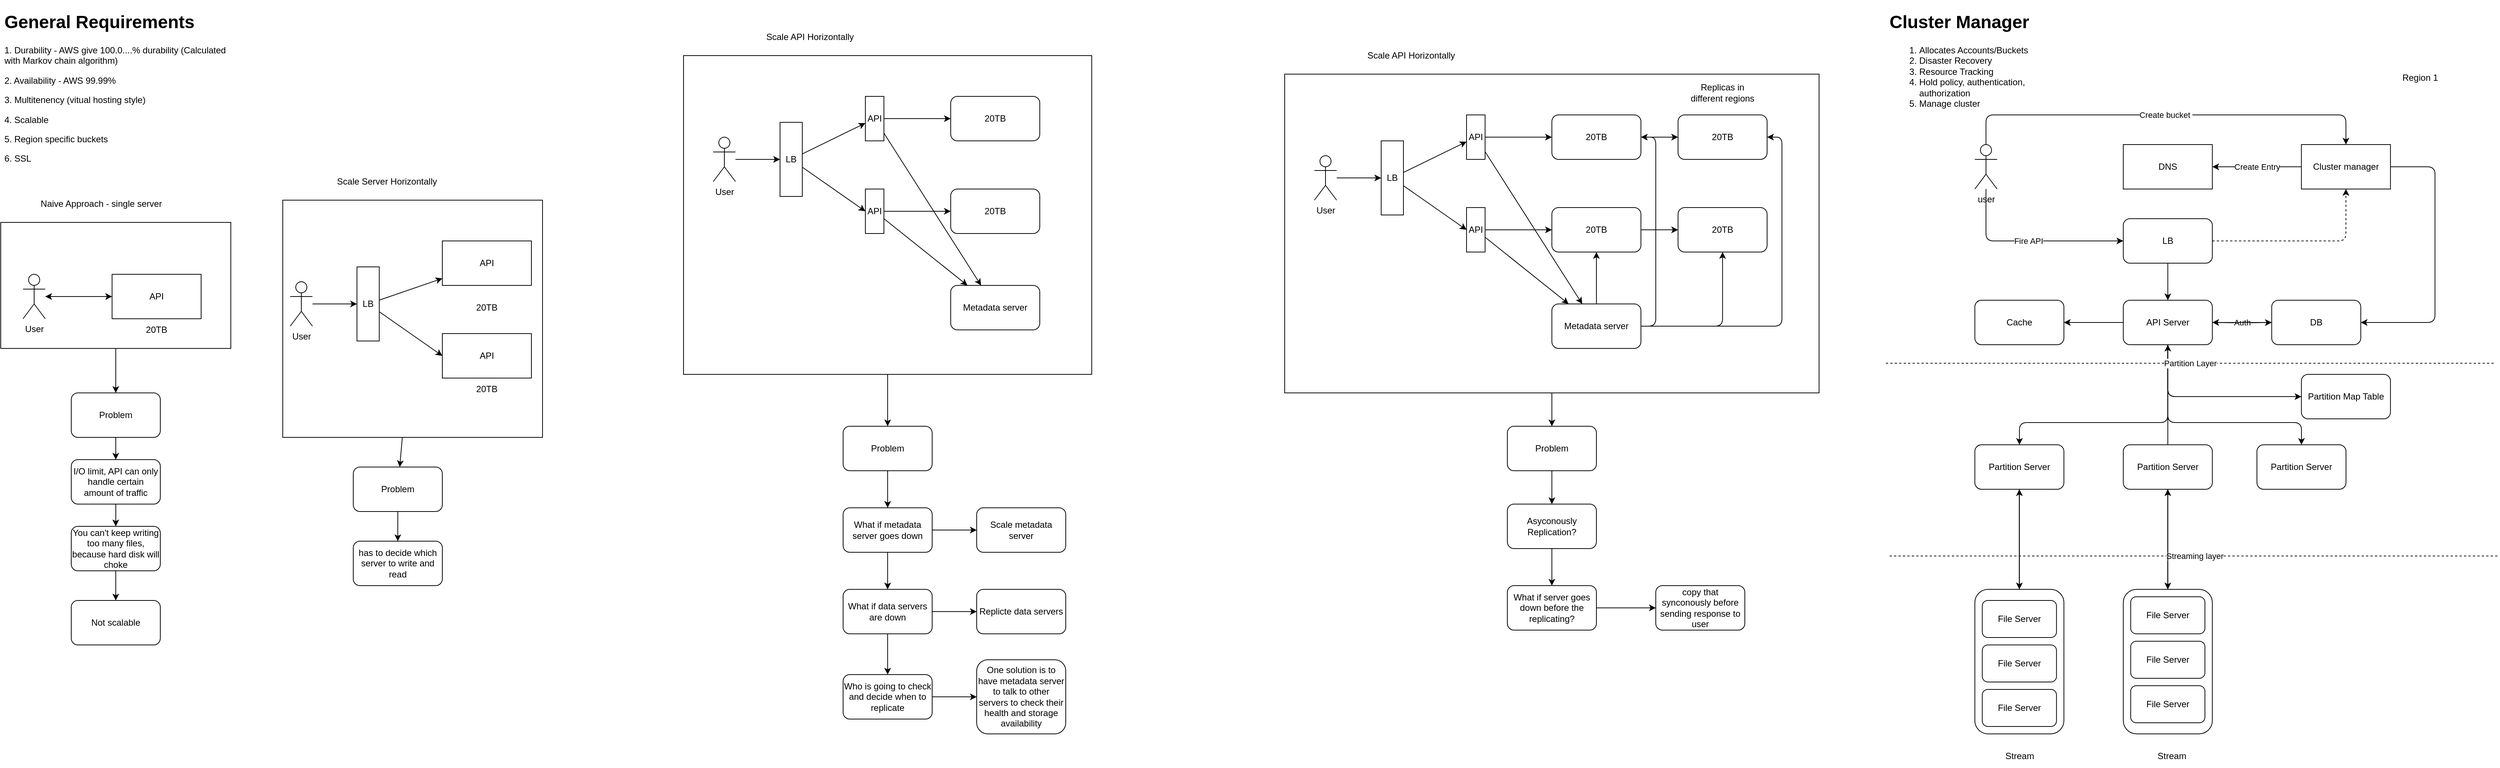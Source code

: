 <mxfile>
    <diagram id="O52NRSgDn_7xMt8dhN1Z" name="Page-1">
        <mxGraphModel dx="800" dy="737" grid="1" gridSize="10" guides="1" tooltips="1" connect="1" arrows="1" fold="1" page="1" pageScale="1" pageWidth="850" pageHeight="1100" math="0" shadow="0">
            <root>
                <mxCell id="0"/>
                <mxCell id="1" parent="0"/>
                <mxCell id="16" style="edgeStyle=none;html=1;" edge="1" parent="1" source="14" target="13">
                    <mxGeometry relative="1" as="geometry"/>
                </mxCell>
                <mxCell id="14" value="" style="rounded=0;whiteSpace=wrap;html=1;" vertex="1" parent="1">
                    <mxGeometry x="20" y="310" width="310" height="170" as="geometry"/>
                </mxCell>
                <mxCell id="2" value="&lt;h1&gt;General Requirements&lt;/h1&gt;&lt;p&gt;1. Durability - AWS give 100.0....% durability (Calculated with Markov chain algorithm)&lt;/p&gt;&lt;p&gt;2. Availability - AWS 99.99%&lt;/p&gt;&lt;p&gt;3. Multitenency (vitual hosting style)&lt;/p&gt;&lt;p&gt;4. Scalable&lt;/p&gt;&lt;p&gt;5. Region specific buckets&lt;/p&gt;&lt;p&gt;6. SSL&lt;/p&gt;" style="text;html=1;strokeColor=none;fillColor=none;spacing=5;spacingTop=-20;whiteSpace=wrap;overflow=hidden;rounded=0;" vertex="1" parent="1">
                    <mxGeometry x="20" y="20" width="310" height="230" as="geometry"/>
                </mxCell>
                <mxCell id="7" value="User" style="shape=umlActor;verticalLabelPosition=bottom;verticalAlign=top;html=1;outlineConnect=0;" vertex="1" parent="1">
                    <mxGeometry x="50" y="380" width="30" height="60" as="geometry"/>
                </mxCell>
                <mxCell id="10" value="API" style="rounded=0;whiteSpace=wrap;html=1;" vertex="1" parent="1">
                    <mxGeometry x="170" y="380" width="120" height="60" as="geometry"/>
                </mxCell>
                <mxCell id="11" value="" style="endArrow=classic;startArrow=classic;html=1;entryX=0;entryY=0.5;entryDx=0;entryDy=0;" edge="1" parent="1" source="7" target="10">
                    <mxGeometry width="50" height="50" relative="1" as="geometry">
                        <mxPoint x="530" y="460" as="sourcePoint"/>
                        <mxPoint x="580" y="410" as="targetPoint"/>
                    </mxGeometry>
                </mxCell>
                <mxCell id="18" value="" style="edgeStyle=none;html=1;" edge="1" parent="1" source="13" target="17">
                    <mxGeometry relative="1" as="geometry"/>
                </mxCell>
                <mxCell id="13" value="Problem" style="rounded=1;whiteSpace=wrap;html=1;" vertex="1" parent="1">
                    <mxGeometry x="115" y="540" width="120" height="60" as="geometry"/>
                </mxCell>
                <mxCell id="15" value="20TB" style="text;html=1;strokeColor=none;fillColor=none;align=center;verticalAlign=middle;whiteSpace=wrap;rounded=0;" vertex="1" parent="1">
                    <mxGeometry x="200" y="440" width="60" height="30" as="geometry"/>
                </mxCell>
                <mxCell id="21" style="edgeStyle=none;html=1;" edge="1" parent="1" source="17" target="20">
                    <mxGeometry relative="1" as="geometry"/>
                </mxCell>
                <mxCell id="17" value="I/O limit, API can only handle certain amount of traffic" style="whiteSpace=wrap;html=1;rounded=1;" vertex="1" parent="1">
                    <mxGeometry x="115" y="630" width="120" height="60" as="geometry"/>
                </mxCell>
                <mxCell id="19" value="Naive Approach - single server" style="text;html=1;align=center;verticalAlign=middle;resizable=0;points=[];autosize=1;strokeColor=none;fillColor=none;" vertex="1" parent="1">
                    <mxGeometry x="60" y="270" width="190" height="30" as="geometry"/>
                </mxCell>
                <mxCell id="24" style="edgeStyle=none;html=1;" edge="1" parent="1" source="20" target="23">
                    <mxGeometry relative="1" as="geometry"/>
                </mxCell>
                <mxCell id="20" value="You can't keep writing too many files, because hard disk will choke" style="rounded=1;whiteSpace=wrap;html=1;" vertex="1" parent="1">
                    <mxGeometry x="115" y="720" width="120" height="60" as="geometry"/>
                </mxCell>
                <mxCell id="23" value="Not scalable" style="rounded=1;whiteSpace=wrap;html=1;" vertex="1" parent="1">
                    <mxGeometry x="115" y="820" width="120" height="60" as="geometry"/>
                </mxCell>
                <mxCell id="35" style="edgeStyle=none;html=1;" edge="1" parent="1" source="25" target="34">
                    <mxGeometry relative="1" as="geometry"/>
                </mxCell>
                <mxCell id="25" value="" style="rounded=0;whiteSpace=wrap;html=1;" vertex="1" parent="1">
                    <mxGeometry x="400" y="280" width="350" height="320" as="geometry"/>
                </mxCell>
                <mxCell id="39" style="edgeStyle=none;html=1;" edge="1" parent="1" source="26" target="38">
                    <mxGeometry relative="1" as="geometry"/>
                </mxCell>
                <mxCell id="26" value="User" style="shape=umlActor;verticalLabelPosition=bottom;verticalAlign=top;html=1;outlineConnect=0;" vertex="1" parent="1">
                    <mxGeometry x="410" y="390" width="30" height="60" as="geometry"/>
                </mxCell>
                <mxCell id="27" value="API" style="rounded=0;whiteSpace=wrap;html=1;" vertex="1" parent="1">
                    <mxGeometry x="615" y="335" width="120" height="60" as="geometry"/>
                </mxCell>
                <mxCell id="29" value="20TB" style="text;html=1;strokeColor=none;fillColor=none;align=center;verticalAlign=middle;whiteSpace=wrap;rounded=0;" vertex="1" parent="1">
                    <mxGeometry x="645" y="410" width="60" height="30" as="geometry"/>
                </mxCell>
                <mxCell id="30" value="Scale Server Horizontally" style="text;html=1;align=center;verticalAlign=middle;resizable=0;points=[];autosize=1;strokeColor=none;fillColor=none;" vertex="1" parent="1">
                    <mxGeometry x="460" y="240" width="160" height="30" as="geometry"/>
                </mxCell>
                <mxCell id="31" value="API" style="rounded=0;whiteSpace=wrap;html=1;" vertex="1" parent="1">
                    <mxGeometry x="615" y="460" width="120" height="60" as="geometry"/>
                </mxCell>
                <mxCell id="33" value="20TB" style="text;html=1;strokeColor=none;fillColor=none;align=center;verticalAlign=middle;whiteSpace=wrap;rounded=0;" vertex="1" parent="1">
                    <mxGeometry x="645" y="520" width="60" height="30" as="geometry"/>
                </mxCell>
                <mxCell id="37" style="edgeStyle=none;html=1;" edge="1" parent="1" source="34" target="36">
                    <mxGeometry relative="1" as="geometry"/>
                </mxCell>
                <mxCell id="34" value="Problem" style="rounded=1;whiteSpace=wrap;html=1;" vertex="1" parent="1">
                    <mxGeometry x="495" y="640" width="120" height="60" as="geometry"/>
                </mxCell>
                <mxCell id="36" value="has to decide which server to write and read" style="rounded=1;whiteSpace=wrap;html=1;" vertex="1" parent="1">
                    <mxGeometry x="495" y="740" width="120" height="60" as="geometry"/>
                </mxCell>
                <mxCell id="40" style="edgeStyle=none;html=1;" edge="1" parent="1" source="38" target="27">
                    <mxGeometry relative="1" as="geometry"/>
                </mxCell>
                <mxCell id="41" style="edgeStyle=none;html=1;entryX=0;entryY=0.5;entryDx=0;entryDy=0;" edge="1" parent="1" source="38" target="31">
                    <mxGeometry relative="1" as="geometry"/>
                </mxCell>
                <mxCell id="38" value="LB" style="rounded=0;whiteSpace=wrap;html=1;" vertex="1" parent="1">
                    <mxGeometry x="500" y="370" width="30" height="100" as="geometry"/>
                </mxCell>
                <mxCell id="43" style="edgeStyle=none;html=1;" edge="1" parent="1" source="44">
                    <mxGeometry relative="1" as="geometry">
                        <mxPoint x="1140.366" y="445" as="targetPoint"/>
                    </mxGeometry>
                </mxCell>
                <mxCell id="71" style="edgeStyle=orthogonalEdgeStyle;html=1;" edge="1" parent="1" source="44" target="70">
                    <mxGeometry relative="1" as="geometry"/>
                </mxCell>
                <mxCell id="44" value="" style="rounded=0;whiteSpace=wrap;html=1;" vertex="1" parent="1">
                    <mxGeometry x="940" y="85" width="550" height="430" as="geometry"/>
                </mxCell>
                <mxCell id="45" style="edgeStyle=none;html=1;" edge="1" parent="1" source="46" target="57">
                    <mxGeometry relative="1" as="geometry"/>
                </mxCell>
                <mxCell id="46" value="User" style="shape=umlActor;verticalLabelPosition=bottom;verticalAlign=top;html=1;outlineConnect=0;" vertex="1" parent="1">
                    <mxGeometry x="980" y="195" width="30" height="60" as="geometry"/>
                </mxCell>
                <mxCell id="64" style="edgeStyle=none;html=1;" edge="1" parent="1" source="47" target="61">
                    <mxGeometry relative="1" as="geometry"/>
                </mxCell>
                <mxCell id="68" style="edgeStyle=none;html=1;" edge="1" parent="1" source="47" target="67">
                    <mxGeometry relative="1" as="geometry"/>
                </mxCell>
                <mxCell id="47" value="API" style="rounded=0;whiteSpace=wrap;html=1;" vertex="1" parent="1">
                    <mxGeometry x="1185" y="140" width="25" height="60" as="geometry"/>
                </mxCell>
                <mxCell id="49" value="Scale API Horizontally" style="text;html=1;align=center;verticalAlign=middle;resizable=0;points=[];autosize=1;strokeColor=none;fillColor=none;" vertex="1" parent="1">
                    <mxGeometry x="1040" y="45" width="140" height="30" as="geometry"/>
                </mxCell>
                <mxCell id="65" style="edgeStyle=none;html=1;" edge="1" parent="1" source="50" target="62">
                    <mxGeometry relative="1" as="geometry"/>
                </mxCell>
                <mxCell id="69" style="edgeStyle=none;html=1;" edge="1" parent="1" source="50" target="67">
                    <mxGeometry relative="1" as="geometry"/>
                </mxCell>
                <mxCell id="50" value="API" style="rounded=0;whiteSpace=wrap;html=1;" vertex="1" parent="1">
                    <mxGeometry x="1185" y="265" width="25" height="60" as="geometry"/>
                </mxCell>
                <mxCell id="55" style="edgeStyle=none;html=1;" edge="1" parent="1" source="57" target="47">
                    <mxGeometry relative="1" as="geometry"/>
                </mxCell>
                <mxCell id="56" style="edgeStyle=none;html=1;entryX=0;entryY=0.5;entryDx=0;entryDy=0;" edge="1" parent="1" source="57" target="50">
                    <mxGeometry relative="1" as="geometry"/>
                </mxCell>
                <mxCell id="57" value="LB" style="rounded=0;whiteSpace=wrap;html=1;" vertex="1" parent="1">
                    <mxGeometry x="1070" y="175" width="30" height="100" as="geometry"/>
                </mxCell>
                <mxCell id="61" value="20TB" style="rounded=1;whiteSpace=wrap;html=1;" vertex="1" parent="1">
                    <mxGeometry x="1300" y="140" width="120" height="60" as="geometry"/>
                </mxCell>
                <mxCell id="62" value="20TB" style="rounded=1;whiteSpace=wrap;html=1;" vertex="1" parent="1">
                    <mxGeometry x="1300" y="265" width="120" height="60" as="geometry"/>
                </mxCell>
                <mxCell id="67" value="Metadata server" style="rounded=1;whiteSpace=wrap;html=1;" vertex="1" parent="1">
                    <mxGeometry x="1300" y="395" width="120" height="60" as="geometry"/>
                </mxCell>
                <mxCell id="73" value="" style="edgeStyle=orthogonalEdgeStyle;html=1;" edge="1" parent="1" source="70" target="72">
                    <mxGeometry relative="1" as="geometry"/>
                </mxCell>
                <mxCell id="70" value="Problem" style="rounded=1;whiteSpace=wrap;html=1;" vertex="1" parent="1">
                    <mxGeometry x="1155" y="585" width="120" height="60" as="geometry"/>
                </mxCell>
                <mxCell id="75" value="" style="edgeStyle=orthogonalEdgeStyle;html=1;" edge="1" parent="1" source="72" target="74">
                    <mxGeometry relative="1" as="geometry"/>
                </mxCell>
                <mxCell id="77" value="" style="edgeStyle=orthogonalEdgeStyle;html=1;" edge="1" parent="1" source="72" target="76">
                    <mxGeometry relative="1" as="geometry"/>
                </mxCell>
                <mxCell id="72" value="What if metadata server goes down" style="whiteSpace=wrap;html=1;rounded=1;" vertex="1" parent="1">
                    <mxGeometry x="1155" y="695" width="120" height="60" as="geometry"/>
                </mxCell>
                <mxCell id="74" value="Scale metadata server" style="whiteSpace=wrap;html=1;rounded=1;" vertex="1" parent="1">
                    <mxGeometry x="1335" y="695" width="120" height="60" as="geometry"/>
                </mxCell>
                <mxCell id="79" value="" style="edgeStyle=orthogonalEdgeStyle;html=1;" edge="1" parent="1" source="76" target="78">
                    <mxGeometry relative="1" as="geometry"/>
                </mxCell>
                <mxCell id="81" value="" style="edgeStyle=orthogonalEdgeStyle;html=1;" edge="1" parent="1" source="76" target="80">
                    <mxGeometry relative="1" as="geometry"/>
                </mxCell>
                <mxCell id="76" value="What if data servers are down" style="whiteSpace=wrap;html=1;rounded=1;" vertex="1" parent="1">
                    <mxGeometry x="1155" y="805" width="120" height="60" as="geometry"/>
                </mxCell>
                <mxCell id="78" value="Replicte data servers" style="whiteSpace=wrap;html=1;rounded=1;" vertex="1" parent="1">
                    <mxGeometry x="1335" y="805" width="120" height="60" as="geometry"/>
                </mxCell>
                <mxCell id="83" value="" style="edgeStyle=orthogonalEdgeStyle;html=1;" edge="1" parent="1" source="80" target="82">
                    <mxGeometry relative="1" as="geometry"/>
                </mxCell>
                <mxCell id="80" value="Who is going to check and decide when to replicate" style="whiteSpace=wrap;html=1;rounded=1;" vertex="1" parent="1">
                    <mxGeometry x="1155" y="920" width="120" height="60" as="geometry"/>
                </mxCell>
                <mxCell id="82" value="One solution is to have metadata server to talk to other servers to check their health and storage availability" style="whiteSpace=wrap;html=1;rounded=1;" vertex="1" parent="1">
                    <mxGeometry x="1335" y="900" width="120" height="100" as="geometry"/>
                </mxCell>
                <mxCell id="85" style="edgeStyle=none;html=1;" edge="1" parent="1" source="86">
                    <mxGeometry relative="1" as="geometry">
                        <mxPoint x="1950.366" y="470" as="targetPoint"/>
                    </mxGeometry>
                </mxCell>
                <mxCell id="112" style="edgeStyle=orthogonalEdgeStyle;html=1;" edge="1" parent="1" source="86" target="111">
                    <mxGeometry relative="1" as="geometry"/>
                </mxCell>
                <mxCell id="86" value="" style="rounded=0;whiteSpace=wrap;html=1;" vertex="1" parent="1">
                    <mxGeometry x="1750" y="110" width="720" height="430" as="geometry"/>
                </mxCell>
                <mxCell id="87" style="edgeStyle=none;html=1;" edge="1" parent="1" source="88" target="98">
                    <mxGeometry relative="1" as="geometry"/>
                </mxCell>
                <mxCell id="88" value="User" style="shape=umlActor;verticalLabelPosition=bottom;verticalAlign=top;html=1;outlineConnect=0;" vertex="1" parent="1">
                    <mxGeometry x="1790" y="220" width="30" height="60" as="geometry"/>
                </mxCell>
                <mxCell id="89" style="edgeStyle=none;html=1;" edge="1" parent="1" source="91" target="99">
                    <mxGeometry relative="1" as="geometry"/>
                </mxCell>
                <mxCell id="90" style="edgeStyle=none;html=1;" edge="1" parent="1" source="91" target="101">
                    <mxGeometry relative="1" as="geometry"/>
                </mxCell>
                <mxCell id="91" value="API" style="rounded=0;whiteSpace=wrap;html=1;" vertex="1" parent="1">
                    <mxGeometry x="1995" y="165" width="25" height="60" as="geometry"/>
                </mxCell>
                <mxCell id="92" value="Scale API Horizontally" style="text;html=1;align=center;verticalAlign=middle;resizable=0;points=[];autosize=1;strokeColor=none;fillColor=none;" vertex="1" parent="1">
                    <mxGeometry x="1850" y="70" width="140" height="30" as="geometry"/>
                </mxCell>
                <mxCell id="93" style="edgeStyle=none;html=1;" edge="1" parent="1" source="95" target="100">
                    <mxGeometry relative="1" as="geometry"/>
                </mxCell>
                <mxCell id="94" style="edgeStyle=none;html=1;" edge="1" parent="1" source="95" target="101">
                    <mxGeometry relative="1" as="geometry"/>
                </mxCell>
                <mxCell id="95" value="API" style="rounded=0;whiteSpace=wrap;html=1;" vertex="1" parent="1">
                    <mxGeometry x="1995" y="290" width="25" height="60" as="geometry"/>
                </mxCell>
                <mxCell id="96" style="edgeStyle=none;html=1;" edge="1" parent="1" source="98" target="91">
                    <mxGeometry relative="1" as="geometry"/>
                </mxCell>
                <mxCell id="97" style="edgeStyle=none;html=1;entryX=0;entryY=0.5;entryDx=0;entryDy=0;" edge="1" parent="1" source="98" target="95">
                    <mxGeometry relative="1" as="geometry"/>
                </mxCell>
                <mxCell id="98" value="LB" style="rounded=0;whiteSpace=wrap;html=1;" vertex="1" parent="1">
                    <mxGeometry x="1880" y="200" width="30" height="100" as="geometry"/>
                </mxCell>
                <mxCell id="104" style="edgeStyle=orthogonalEdgeStyle;html=1;" edge="1" parent="1" source="99" target="103">
                    <mxGeometry relative="1" as="geometry"/>
                </mxCell>
                <mxCell id="99" value="20TB" style="rounded=1;whiteSpace=wrap;html=1;" vertex="1" parent="1">
                    <mxGeometry x="2110" y="165" width="120" height="60" as="geometry"/>
                </mxCell>
                <mxCell id="105" style="edgeStyle=orthogonalEdgeStyle;html=1;" edge="1" parent="1" source="100" target="102">
                    <mxGeometry relative="1" as="geometry"/>
                </mxCell>
                <mxCell id="100" value="20TB" style="rounded=1;whiteSpace=wrap;html=1;" vertex="1" parent="1">
                    <mxGeometry x="2110" y="290" width="120" height="60" as="geometry"/>
                </mxCell>
                <mxCell id="106" style="edgeStyle=orthogonalEdgeStyle;html=1;" edge="1" parent="1" source="101" target="100">
                    <mxGeometry relative="1" as="geometry"/>
                </mxCell>
                <mxCell id="107" style="edgeStyle=orthogonalEdgeStyle;html=1;" edge="1" parent="1" source="101" target="99">
                    <mxGeometry relative="1" as="geometry">
                        <Array as="points">
                            <mxPoint x="2250" y="450"/>
                            <mxPoint x="2250" y="195"/>
                        </Array>
                    </mxGeometry>
                </mxCell>
                <mxCell id="108" style="edgeStyle=orthogonalEdgeStyle;html=1;" edge="1" parent="1" source="101" target="102">
                    <mxGeometry relative="1" as="geometry"/>
                </mxCell>
                <mxCell id="109" style="edgeStyle=orthogonalEdgeStyle;html=1;" edge="1" parent="1" source="101" target="103">
                    <mxGeometry relative="1" as="geometry">
                        <Array as="points">
                            <mxPoint x="2420" y="450"/>
                            <mxPoint x="2420" y="195"/>
                        </Array>
                    </mxGeometry>
                </mxCell>
                <mxCell id="101" value="Metadata server" style="rounded=1;whiteSpace=wrap;html=1;" vertex="1" parent="1">
                    <mxGeometry x="2110" y="420" width="120" height="60" as="geometry"/>
                </mxCell>
                <mxCell id="102" value="20TB" style="rounded=1;whiteSpace=wrap;html=1;" vertex="1" parent="1">
                    <mxGeometry x="2280" y="290" width="120" height="60" as="geometry"/>
                </mxCell>
                <mxCell id="103" value="20TB" style="rounded=1;whiteSpace=wrap;html=1;" vertex="1" parent="1">
                    <mxGeometry x="2280" y="165" width="120" height="60" as="geometry"/>
                </mxCell>
                <mxCell id="110" value="Replicas in different regions" style="text;html=1;strokeColor=none;fillColor=none;align=center;verticalAlign=middle;whiteSpace=wrap;rounded=0;" vertex="1" parent="1">
                    <mxGeometry x="2295" y="120" width="90" height="30" as="geometry"/>
                </mxCell>
                <mxCell id="114" value="" style="edgeStyle=orthogonalEdgeStyle;html=1;" edge="1" parent="1" source="111" target="113">
                    <mxGeometry relative="1" as="geometry"/>
                </mxCell>
                <mxCell id="111" value="Problem" style="rounded=1;whiteSpace=wrap;html=1;" vertex="1" parent="1">
                    <mxGeometry x="2050" y="585" width="120" height="60" as="geometry"/>
                </mxCell>
                <mxCell id="116" value="" style="edgeStyle=orthogonalEdgeStyle;html=1;" edge="1" parent="1" source="113" target="115">
                    <mxGeometry relative="1" as="geometry"/>
                </mxCell>
                <mxCell id="113" value="Asyconously Replication?" style="whiteSpace=wrap;html=1;rounded=1;" vertex="1" parent="1">
                    <mxGeometry x="2050" y="690" width="120" height="60" as="geometry"/>
                </mxCell>
                <mxCell id="118" value="" style="edgeStyle=orthogonalEdgeStyle;html=1;" edge="1" parent="1" source="115" target="117">
                    <mxGeometry relative="1" as="geometry"/>
                </mxCell>
                <mxCell id="115" value="What if server goes down before the replicating?" style="whiteSpace=wrap;html=1;rounded=1;" vertex="1" parent="1">
                    <mxGeometry x="2050" y="800" width="120" height="60" as="geometry"/>
                </mxCell>
                <mxCell id="117" value="copy that synconously before sending response to user" style="whiteSpace=wrap;html=1;rounded=1;" vertex="1" parent="1">
                    <mxGeometry x="2250" y="800" width="120" height="60" as="geometry"/>
                </mxCell>
                <mxCell id="122" value="Create bucket&amp;nbsp;" style="edgeStyle=orthogonalEdgeStyle;html=1;" edge="1" parent="1" source="119" target="121">
                    <mxGeometry relative="1" as="geometry">
                        <Array as="points">
                            <mxPoint x="2694.91" y="165"/>
                            <mxPoint x="3179.91" y="165"/>
                        </Array>
                    </mxGeometry>
                </mxCell>
                <mxCell id="127" value="Fire API" style="edgeStyle=orthogonalEdgeStyle;html=1;" edge="1" parent="1" source="119" target="128">
                    <mxGeometry relative="1" as="geometry">
                        <mxPoint x="2804.91" y="295" as="targetPoint"/>
                        <Array as="points">
                            <mxPoint x="2694.91" y="335"/>
                        </Array>
                    </mxGeometry>
                </mxCell>
                <mxCell id="119" value="user" style="shape=umlActor;verticalLabelPosition=bottom;verticalAlign=top;html=1;outlineConnect=0;" vertex="1" parent="1">
                    <mxGeometry x="2679.91" y="205" width="30" height="60" as="geometry"/>
                </mxCell>
                <mxCell id="120" value="Region 1" style="text;html=1;strokeColor=none;fillColor=none;align=center;verticalAlign=middle;whiteSpace=wrap;rounded=0;" vertex="1" parent="1">
                    <mxGeometry x="3250" y="100" width="60" height="30" as="geometry"/>
                </mxCell>
                <mxCell id="125" value="Create Entry" style="edgeStyle=orthogonalEdgeStyle;html=1;" edge="1" parent="1" source="121" target="124">
                    <mxGeometry relative="1" as="geometry"/>
                </mxCell>
                <mxCell id="139" style="edgeStyle=orthogonalEdgeStyle;html=1;" edge="1" parent="1" source="121" target="137">
                    <mxGeometry relative="1" as="geometry">
                        <Array as="points">
                            <mxPoint x="3299.91" y="235"/>
                            <mxPoint x="3299.91" y="445"/>
                        </Array>
                    </mxGeometry>
                </mxCell>
                <mxCell id="121" value="Cluster manager" style="rounded=0;whiteSpace=wrap;html=1;" vertex="1" parent="1">
                    <mxGeometry x="3119.91" y="205" width="120" height="60" as="geometry"/>
                </mxCell>
                <mxCell id="124" value="DNS" style="whiteSpace=wrap;html=1;rounded=0;" vertex="1" parent="1">
                    <mxGeometry x="2879.91" y="205" width="120" height="60" as="geometry"/>
                </mxCell>
                <mxCell id="131" style="edgeStyle=orthogonalEdgeStyle;html=1;dashed=1;" edge="1" parent="1" source="128" target="121">
                    <mxGeometry relative="1" as="geometry"/>
                </mxCell>
                <mxCell id="134" style="edgeStyle=orthogonalEdgeStyle;html=1;" edge="1" parent="1" source="128" target="133">
                    <mxGeometry relative="1" as="geometry"/>
                </mxCell>
                <mxCell id="128" value="LB" style="rounded=1;whiteSpace=wrap;html=1;" vertex="1" parent="1">
                    <mxGeometry x="2879.91" y="305" width="120" height="60" as="geometry"/>
                </mxCell>
                <mxCell id="132" value="&lt;h1&gt;Cluster Manager&lt;/h1&gt;&lt;div&gt;&lt;ol&gt;&lt;li&gt;&lt;span style=&quot;background-color: initial;&quot;&gt;Allocates Accounts/Buckets&lt;/span&gt;&lt;/li&gt;&lt;li&gt;Disaster Recovery&lt;/li&gt;&lt;li&gt;&lt;span style=&quot;background-color: initial;&quot;&gt;Resource Tracking&lt;/span&gt;&lt;/li&gt;&lt;li&gt;&lt;span style=&quot;background-color: initial;&quot;&gt;Hold policy, authentication, authorization&lt;/span&gt;&lt;/li&gt;&lt;li&gt;&lt;span style=&quot;background-color: initial;&quot;&gt;Manage cluster&lt;/span&gt;&lt;/li&gt;&lt;/ol&gt;&lt;/div&gt;" style="text;html=1;strokeColor=none;fillColor=none;spacing=5;spacingTop=-20;whiteSpace=wrap;overflow=hidden;rounded=0;" vertex="1" parent="1">
                    <mxGeometry x="2560" y="20" width="200" height="170" as="geometry"/>
                </mxCell>
                <mxCell id="136" value="" style="edgeStyle=orthogonalEdgeStyle;html=1;" edge="1" parent="1" source="133" target="135">
                    <mxGeometry relative="1" as="geometry"/>
                </mxCell>
                <mxCell id="138" value="Auth" style="edgeStyle=orthogonalEdgeStyle;html=1;" edge="1" parent="1" target="137">
                    <mxGeometry relative="1" as="geometry">
                        <mxPoint x="3000" y="445" as="sourcePoint"/>
                    </mxGeometry>
                </mxCell>
                <mxCell id="150" style="edgeStyle=orthogonalEdgeStyle;html=1;entryX=0.5;entryY=0.5;entryDx=0;entryDy=0;entryPerimeter=0;" edge="1" parent="1" source="133" target="147">
                    <mxGeometry relative="1" as="geometry"/>
                </mxCell>
                <mxCell id="151" style="edgeStyle=orthogonalEdgeStyle;html=1;" edge="1" parent="1" source="133" target="148">
                    <mxGeometry relative="1" as="geometry">
                        <Array as="points">
                            <mxPoint x="2940" y="580"/>
                            <mxPoint x="2740" y="580"/>
                        </Array>
                    </mxGeometry>
                </mxCell>
                <mxCell id="152" style="edgeStyle=orthogonalEdgeStyle;html=1;" edge="1" parent="1" source="133" target="141">
                    <mxGeometry relative="1" as="geometry">
                        <Array as="points">
                            <mxPoint x="2940" y="545"/>
                        </Array>
                    </mxGeometry>
                </mxCell>
                <mxCell id="153" style="edgeStyle=orthogonalEdgeStyle;html=1;" edge="1" parent="1" source="133" target="149">
                    <mxGeometry relative="1" as="geometry">
                        <Array as="points">
                            <mxPoint x="2940" y="580"/>
                            <mxPoint x="3120" y="580"/>
                        </Array>
                    </mxGeometry>
                </mxCell>
                <mxCell id="133" value="API Server" style="rounded=1;whiteSpace=wrap;html=1;" vertex="1" parent="1">
                    <mxGeometry x="2879.91" y="415" width="120" height="60" as="geometry"/>
                </mxCell>
                <mxCell id="135" value="Cache" style="whiteSpace=wrap;html=1;rounded=1;" vertex="1" parent="1">
                    <mxGeometry x="2679.91" y="415" width="120" height="60" as="geometry"/>
                </mxCell>
                <mxCell id="140" style="edgeStyle=orthogonalEdgeStyle;html=1;" edge="1" parent="1" source="137" target="133">
                    <mxGeometry relative="1" as="geometry"/>
                </mxCell>
                <mxCell id="137" value="DB" style="whiteSpace=wrap;html=1;rounded=1;" vertex="1" parent="1">
                    <mxGeometry x="3079.91" y="415" width="120" height="60" as="geometry"/>
                </mxCell>
                <mxCell id="145" style="edgeStyle=orthogonalEdgeStyle;html=1;entryX=0.5;entryY=1;entryDx=0;entryDy=0;" edge="1" parent="1" source="141" target="133">
                    <mxGeometry relative="1" as="geometry"/>
                </mxCell>
                <mxCell id="141" value="Partition Map Table" style="rounded=1;whiteSpace=wrap;html=1;" vertex="1" parent="1">
                    <mxGeometry x="3119.91" y="515" width="120" height="60" as="geometry"/>
                </mxCell>
                <mxCell id="146" value="Partition Layer" style="endArrow=none;dashed=1;html=1;" edge="1" parent="1">
                    <mxGeometry width="50" height="50" relative="1" as="geometry">
                        <mxPoint x="2560" y="500" as="sourcePoint"/>
                        <mxPoint x="3380" y="500" as="targetPoint"/>
                    </mxGeometry>
                </mxCell>
                <mxCell id="167" style="edgeStyle=orthogonalEdgeStyle;html=1;" edge="1" parent="1" source="147" target="163">
                    <mxGeometry relative="1" as="geometry"/>
                </mxCell>
                <mxCell id="173" style="edgeStyle=orthogonalEdgeStyle;html=1;entryX=0.5;entryY=0;entryDx=0;entryDy=0;" edge="1" parent="1" source="147" target="162">
                    <mxGeometry relative="1" as="geometry"/>
                </mxCell>
                <mxCell id="147" value="Partition Server" style="rounded=1;whiteSpace=wrap;html=1;" vertex="1" parent="1">
                    <mxGeometry x="2879.91" y="610" width="120" height="60" as="geometry"/>
                </mxCell>
                <mxCell id="166" style="edgeStyle=orthogonalEdgeStyle;html=1;" edge="1" parent="1" source="148" target="159">
                    <mxGeometry relative="1" as="geometry"/>
                </mxCell>
                <mxCell id="172" style="edgeStyle=orthogonalEdgeStyle;html=1;" edge="1" parent="1" source="148" target="158">
                    <mxGeometry relative="1" as="geometry"/>
                </mxCell>
                <mxCell id="148" value="Partition Server" style="rounded=1;whiteSpace=wrap;html=1;" vertex="1" parent="1">
                    <mxGeometry x="2679.91" y="610" width="120" height="60" as="geometry"/>
                </mxCell>
                <mxCell id="149" value="Partition Server" style="rounded=1;whiteSpace=wrap;html=1;" vertex="1" parent="1">
                    <mxGeometry x="3060" y="610" width="120" height="60" as="geometry"/>
                </mxCell>
                <mxCell id="157" value="Streaming layer" style="endArrow=none;dashed=1;html=1;" edge="1" parent="1">
                    <mxGeometry x="0.001" width="50" height="50" relative="1" as="geometry">
                        <mxPoint x="2565" y="760" as="sourcePoint"/>
                        <mxPoint x="3385" y="760" as="targetPoint"/>
                        <mxPoint as="offset"/>
                    </mxGeometry>
                </mxCell>
                <mxCell id="168" style="edgeStyle=orthogonalEdgeStyle;html=1;" edge="1" parent="1" source="158" target="148">
                    <mxGeometry relative="1" as="geometry"/>
                </mxCell>
                <mxCell id="158" value="" style="rounded=1;whiteSpace=wrap;html=1;" vertex="1" parent="1">
                    <mxGeometry x="2679.91" y="805" width="120" height="195" as="geometry"/>
                </mxCell>
                <mxCell id="159" value="File Server" style="rounded=1;whiteSpace=wrap;html=1;" vertex="1" parent="1">
                    <mxGeometry x="2689.91" y="820" width="100" height="50" as="geometry"/>
                </mxCell>
                <mxCell id="160" value="File Server" style="rounded=1;whiteSpace=wrap;html=1;" vertex="1" parent="1">
                    <mxGeometry x="2689.91" y="880" width="100" height="50" as="geometry"/>
                </mxCell>
                <mxCell id="161" value="File Server" style="rounded=1;whiteSpace=wrap;html=1;" vertex="1" parent="1">
                    <mxGeometry x="2689.91" y="940" width="100" height="50" as="geometry"/>
                </mxCell>
                <mxCell id="169" style="edgeStyle=orthogonalEdgeStyle;html=1;entryX=0.5;entryY=1;entryDx=0;entryDy=0;" edge="1" parent="1" source="162" target="147">
                    <mxGeometry relative="1" as="geometry"/>
                </mxCell>
                <mxCell id="162" value="" style="rounded=1;whiteSpace=wrap;html=1;" vertex="1" parent="1">
                    <mxGeometry x="2879.91" y="805" width="120" height="195" as="geometry"/>
                </mxCell>
                <mxCell id="163" value="File Server" style="rounded=1;whiteSpace=wrap;html=1;" vertex="1" parent="1">
                    <mxGeometry x="2889.91" y="815" width="100" height="50" as="geometry"/>
                </mxCell>
                <mxCell id="164" value="File Server" style="rounded=1;whiteSpace=wrap;html=1;" vertex="1" parent="1">
                    <mxGeometry x="2889.91" y="875" width="100" height="50" as="geometry"/>
                </mxCell>
                <mxCell id="165" value="File Server" style="rounded=1;whiteSpace=wrap;html=1;" vertex="1" parent="1">
                    <mxGeometry x="2889.91" y="935" width="100" height="50" as="geometry"/>
                </mxCell>
                <mxCell id="170" value="Stream" style="text;html=1;align=center;verticalAlign=middle;resizable=0;points=[];autosize=1;strokeColor=none;fillColor=none;" vertex="1" parent="1">
                    <mxGeometry x="2709.91" y="1015" width="60" height="30" as="geometry"/>
                </mxCell>
                <mxCell id="171" value="Stream" style="text;html=1;align=center;verticalAlign=middle;resizable=0;points=[];autosize=1;strokeColor=none;fillColor=none;" vertex="1" parent="1">
                    <mxGeometry x="2915" y="1015" width="60" height="30" as="geometry"/>
                </mxCell>
            </root>
        </mxGraphModel>
    </diagram>
</mxfile>